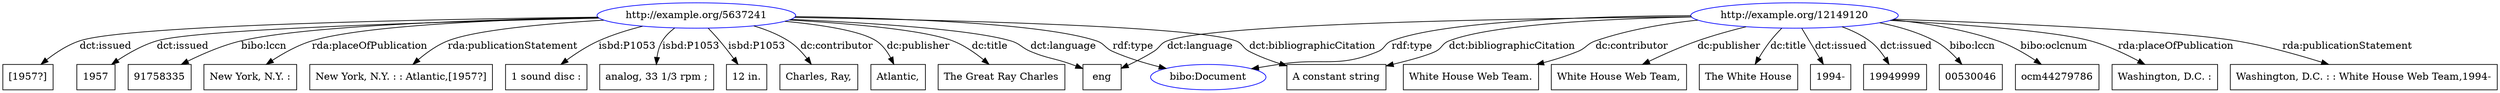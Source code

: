 digraph {
  charset="utf-8";

  // Edges
  "Rhttp://example.org/12149120" -> "Rhttp://purl.org/ontology/bibo/Document" [label="rdf:type"];
  "Rhttp://example.org/12149120" -> "LWhite House Web Team." [label="dc:contributor"];
  "Rhttp://example.org/12149120" -> "LWhite House Web Team," [label="dc:publisher"];
  "Rhttp://example.org/12149120" -> "LThe White House" [label="dc:title"];
  "Rhttp://example.org/12149120" -> "LA constant string" [label="dct:bibliographicCitation"];
  "Rhttp://example.org/12149120" -> "L1994-" [label="dct:issued"];
  "Rhttp://example.org/12149120" -> L19949999 [label="dct:issued"];
  "Rhttp://example.org/12149120" -> Leng [label="dct:language"];
  "Rhttp://example.org/12149120" -> L00530046 [label="bibo:lccn"];
  "Rhttp://example.org/12149120" -> Locm44279786 [label="bibo:oclcnum"];
  "Rhttp://example.org/12149120" -> "LWashington, D.C. :" [label="rda:placeOfPublication"];
  "Rhttp://example.org/12149120" -> "LWashington, D.C. : : White House Web Team,1994-" [label="rda:publicationStatement"];
  "Rhttp://example.org/5637241" -> "Rhttp://purl.org/ontology/bibo/Document" [label="rdf:type"];
  "Rhttp://example.org/5637241" -> "L1 sound disc :" [label="isbd:P1053"];
  "Rhttp://example.org/5637241" -> "Lanalog, 33 1/3 rpm ;" [label="isbd:P1053"];
  "Rhttp://example.org/5637241" -> "L12 in." [label="isbd:P1053"];
  "Rhttp://example.org/5637241" -> "LCharles, Ray," [label="dc:contributor"];
  "Rhttp://example.org/5637241" -> "LAtlantic," [label="dc:publisher"];
  "Rhttp://example.org/5637241" -> "LThe Great Ray Charles" [label="dc:title"];
  "Rhttp://example.org/5637241" -> "LA constant string" [label="dct:bibliographicCitation"];
  "Rhttp://example.org/5637241" -> "L[1957?]" [label="dct:issued"];
  "Rhttp://example.org/5637241" -> L1957 [label="dct:issued"];
  "Rhttp://example.org/5637241" -> Leng [label="dct:language"];
  "Rhttp://example.org/5637241" -> L91758335 [label="bibo:lccn"];
  "Rhttp://example.org/5637241" -> "LNew York, N.Y. :" [label="rda:placeOfPublication"];
  "Rhttp://example.org/5637241" -> "LNew York, N.Y. : : Atlantic,[1957?]" [label="rda:publicationStatement"];

  // Nodes
  L00530046 [label=00530046,shape=record];
  "L1 sound disc :" [label="1 sound disc :",shape=record];
  "L12 in." [label="12 in.",shape=record];
  L1957 [label=1957,shape=record];
  "L1994-" [label="1994-",shape=record];
  L19949999 [label=19949999,shape=record];
  L91758335 [label=91758335,shape=record];
  "LA constant string" [label="A constant string",shape=record];
  "LAtlantic," [label="Atlantic,",shape=record];
  "LCharles, Ray," [label="Charles, Ray,",shape=record];
  "LNew York, N.Y. :" [label="New York, N.Y. :",shape=record];
  "LNew York, N.Y. : : Atlantic,[1957?]" [label="New York, N.Y. : : Atlantic,[1957?]",shape=record];
  "LThe Great Ray Charles" [label="The Great Ray Charles",shape=record];
  "LThe White House" [label="The White House",shape=record];
  "LWashington, D.C. :" [label="Washington, D.C. :",shape=record];
  "LWashington, D.C. : : White House Web Team,1994-" [label="Washington, D.C. : : White House Web Team,1994-",shape=record];
  "LWhite House Web Team," [label="White House Web Team,",shape=record];
  "LWhite House Web Team." [label="White House Web Team.",shape=record];
  "L[1957?]" [label="[1957?]",shape=record];
  "Lanalog, 33 1/3 rpm ;" [label="analog, 33 1/3 rpm ;",shape=record];
  Leng [label=eng,shape=record];
  Locm44279786 [label=ocm44279786,shape=record];
  "Rhttp://example.org/12149120" [URL="http://example.org/12149120",label="http://example.org/12149120",shape=ellipse,color=blue];
  "Rhttp://example.org/5637241" [URL="http://example.org/5637241",label="http://example.org/5637241",shape=ellipse,color=blue];
  "Rhttp://purl.org/ontology/bibo/Document" [URL="http://purl.org/ontology/bibo/Document",label="bibo:Document",shape=ellipse,color=blue];
}
